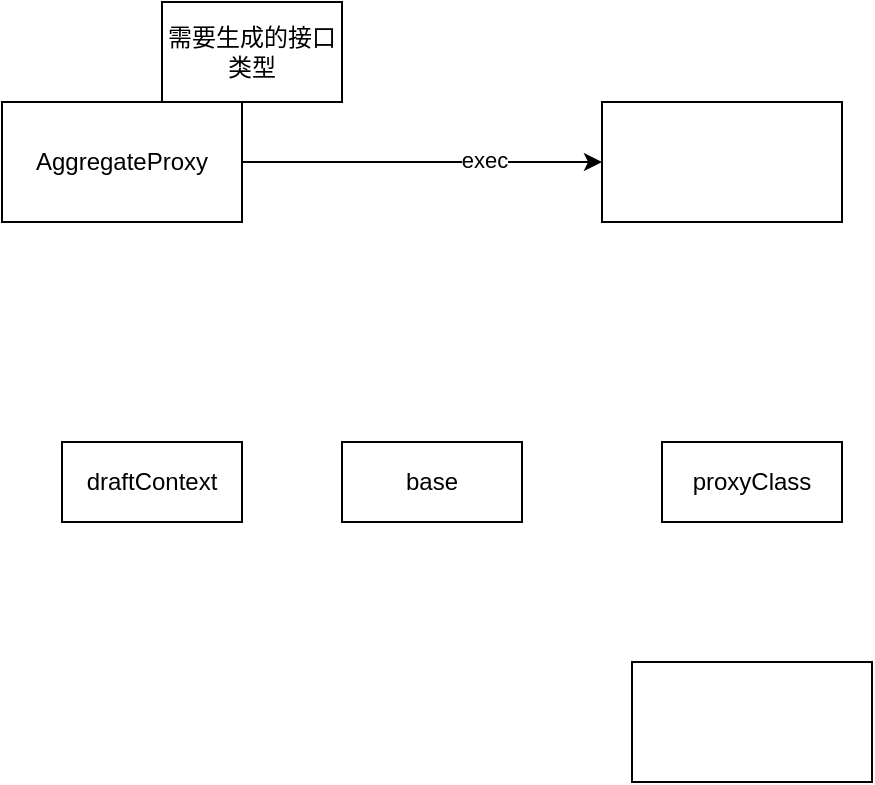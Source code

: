 <mxfile version="24.7.8">
  <diagram name="第 1 页" id="xd5KwSB1JELT3Rdul7wL">
    <mxGraphModel dx="1098" dy="676" grid="1" gridSize="10" guides="1" tooltips="1" connect="1" arrows="1" fold="1" page="1" pageScale="1" pageWidth="3300" pageHeight="4681" math="0" shadow="0">
      <root>
        <mxCell id="0" />
        <mxCell id="1" parent="0" />
        <mxCell id="jYtdolXAS-GoiYT0mVRR-4" style="edgeStyle=orthogonalEdgeStyle;rounded=0;orthogonalLoop=1;jettySize=auto;html=1;exitX=1;exitY=0.5;exitDx=0;exitDy=0;entryX=0;entryY=0.5;entryDx=0;entryDy=0;" edge="1" parent="1" source="jYtdolXAS-GoiYT0mVRR-1" target="jYtdolXAS-GoiYT0mVRR-3">
          <mxGeometry relative="1" as="geometry" />
        </mxCell>
        <mxCell id="jYtdolXAS-GoiYT0mVRR-5" value="exec" style="edgeLabel;html=1;align=center;verticalAlign=middle;resizable=0;points=[];" vertex="1" connectable="0" parent="jYtdolXAS-GoiYT0mVRR-4">
          <mxGeometry x="0.338" y="1" relative="1" as="geometry">
            <mxPoint as="offset" />
          </mxGeometry>
        </mxCell>
        <mxCell id="jYtdolXAS-GoiYT0mVRR-1" value="AggregateProxy" style="rounded=0;whiteSpace=wrap;html=1;" vertex="1" parent="1">
          <mxGeometry x="180" y="180" width="120" height="60" as="geometry" />
        </mxCell>
        <mxCell id="jYtdolXAS-GoiYT0mVRR-2" value="需要生成的接口类型" style="rounded=0;whiteSpace=wrap;html=1;" vertex="1" parent="1">
          <mxGeometry x="260" y="130" width="90" height="50" as="geometry" />
        </mxCell>
        <mxCell id="jYtdolXAS-GoiYT0mVRR-3" value="" style="rounded=0;whiteSpace=wrap;html=1;" vertex="1" parent="1">
          <mxGeometry x="480" y="180" width="120" height="60" as="geometry" />
        </mxCell>
        <mxCell id="jYtdolXAS-GoiYT0mVRR-6" value="base" style="rounded=0;whiteSpace=wrap;html=1;" vertex="1" parent="1">
          <mxGeometry x="350" y="350" width="90" height="40" as="geometry" />
        </mxCell>
        <mxCell id="jYtdolXAS-GoiYT0mVRR-7" value="draftContext" style="rounded=0;whiteSpace=wrap;html=1;" vertex="1" parent="1">
          <mxGeometry x="210" y="350" width="90" height="40" as="geometry" />
        </mxCell>
        <mxCell id="jYtdolXAS-GoiYT0mVRR-8" value="proxyClass" style="rounded=0;whiteSpace=wrap;html=1;" vertex="1" parent="1">
          <mxGeometry x="510" y="350" width="90" height="40" as="geometry" />
        </mxCell>
        <mxCell id="jYtdolXAS-GoiYT0mVRR-10" value="" style="rounded=0;whiteSpace=wrap;html=1;" vertex="1" parent="1">
          <mxGeometry x="495" y="460" width="120" height="60" as="geometry" />
        </mxCell>
      </root>
    </mxGraphModel>
  </diagram>
</mxfile>
